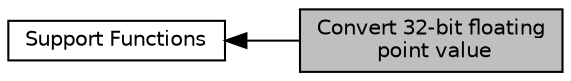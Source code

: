 digraph "Convert 32-bit floating point value"
{
  edge [fontname="Helvetica",fontsize="10",labelfontname="Helvetica",labelfontsize="10"];
  node [fontname="Helvetica",fontsize="10",shape=record];
  rankdir=LR;
  Node0 [label="Convert 32-bit floating\l point value",height=0.2,width=0.4,color="black", fillcolor="grey75", style="filled", fontcolor="black"];
  Node1 [label="Support Functions",height=0.2,width=0.4,color="black", fillcolor="white", style="filled",URL="$group__group_support.html"];
  Node1->Node0 [shape=plaintext, dir="back", style="solid"];
}
